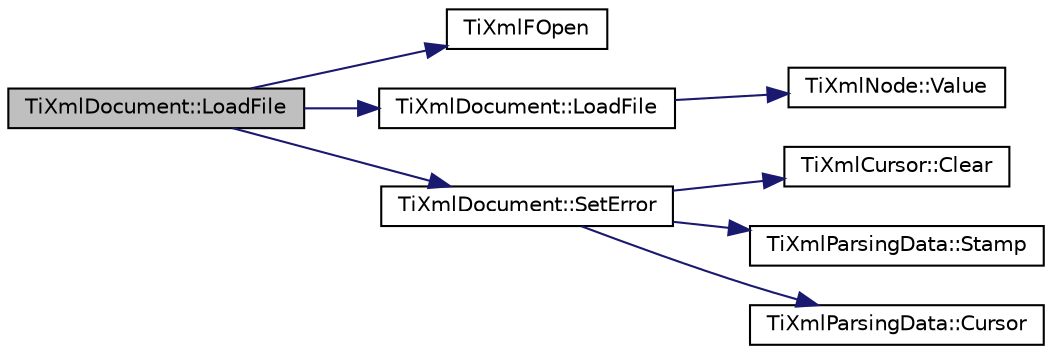 digraph "TiXmlDocument::LoadFile"
{
  edge [fontname="Helvetica",fontsize="10",labelfontname="Helvetica",labelfontsize="10"];
  node [fontname="Helvetica",fontsize="10",shape=record];
  rankdir="LR";
  Node1 [label="TiXmlDocument::LoadFile",height=0.2,width=0.4,color="black", fillcolor="grey75", style="filled" fontcolor="black"];
  Node1 -> Node2 [color="midnightblue",fontsize="10",style="solid",fontname="Helvetica"];
  Node2 [label="TiXmlFOpen",height=0.2,width=0.4,color="black", fillcolor="white", style="filled",URL="$tinyxml_8cpp.html#aae316d26cdf72c45de918553b2c61e20"];
  Node1 -> Node3 [color="midnightblue",fontsize="10",style="solid",fontname="Helvetica"];
  Node3 [label="TiXmlDocument::LoadFile",height=0.2,width=0.4,color="black", fillcolor="white", style="filled",URL="$class_ti_xml_document.html#a4c852a889c02cf251117fd1d9fe1845f"];
  Node3 -> Node4 [color="midnightblue",fontsize="10",style="solid",fontname="Helvetica"];
  Node4 [label="TiXmlNode::Value",height=0.2,width=0.4,color="black", fillcolor="white", style="filled",URL="$class_ti_xml_node.html#a77943eb90d12c2892b1337a9f5918b41"];
  Node1 -> Node5 [color="midnightblue",fontsize="10",style="solid",fontname="Helvetica"];
  Node5 [label="TiXmlDocument::SetError",height=0.2,width=0.4,color="black", fillcolor="white", style="filled",URL="$class_ti_xml_document.html#a735c23e318597b920c94eae77fa206de"];
  Node5 -> Node6 [color="midnightblue",fontsize="10",style="solid",fontname="Helvetica"];
  Node6 [label="TiXmlCursor::Clear",height=0.2,width=0.4,color="black", fillcolor="white", style="filled",URL="$struct_ti_xml_cursor.html#a1e6fa622b59dafb71b6efe595105dcdd"];
  Node5 -> Node7 [color="midnightblue",fontsize="10",style="solid",fontname="Helvetica"];
  Node7 [label="TiXmlParsingData::Stamp",height=0.2,width=0.4,color="black", fillcolor="white", style="filled",URL="$class_ti_xml_parsing_data.html#a65cee8ab77a36c605db08c84b4c30a7d"];
  Node5 -> Node8 [color="midnightblue",fontsize="10",style="solid",fontname="Helvetica"];
  Node8 [label="TiXmlParsingData::Cursor",height=0.2,width=0.4,color="black", fillcolor="white", style="filled",URL="$class_ti_xml_parsing_data.html#a9e63d965fdb53ff4ac711e105269e918"];
}
